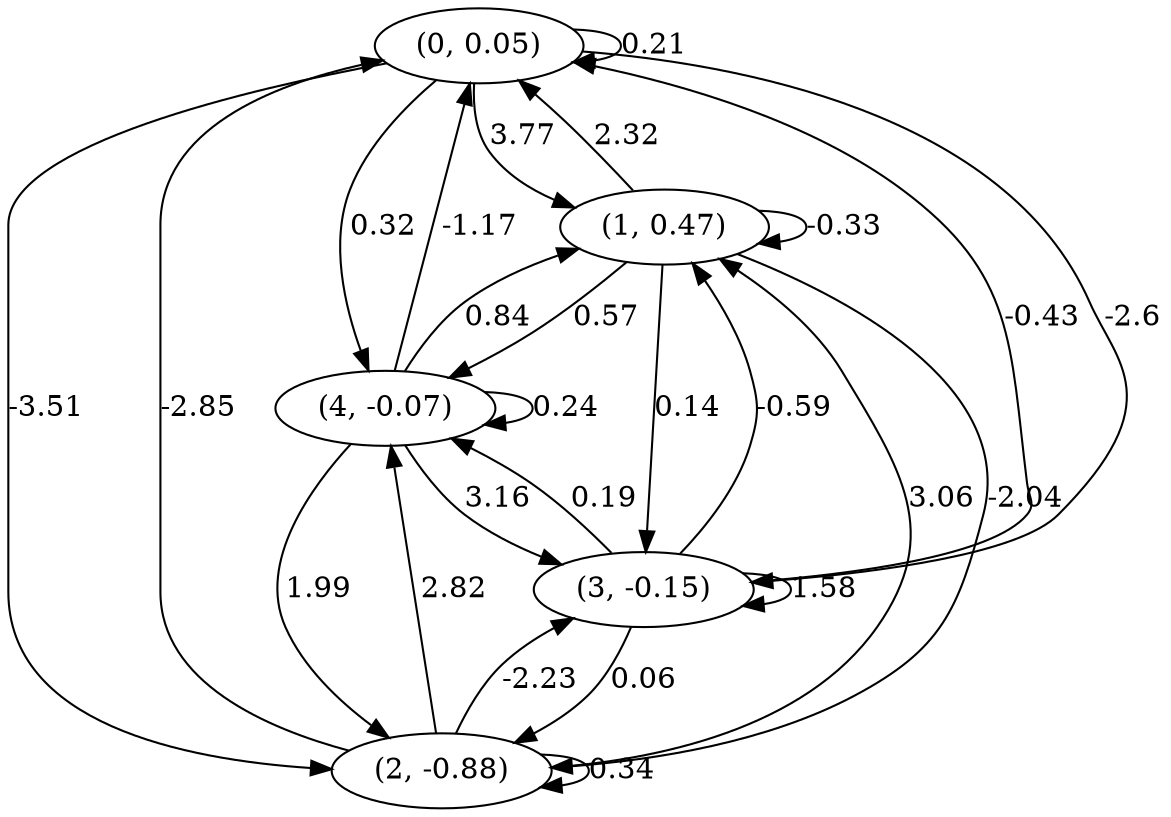 digraph {
    0 [ label = "(0, 0.05)" ]
    1 [ label = "(1, 0.47)" ]
    2 [ label = "(2, -0.88)" ]
    3 [ label = "(3, -0.15)" ]
    4 [ label = "(4, -0.07)" ]
    0 -> 0 [ label = "0.21" ]
    1 -> 1 [ label = "-0.33" ]
    2 -> 2 [ label = "0.34" ]
    3 -> 3 [ label = "1.58" ]
    4 -> 4 [ label = "0.24" ]
    1 -> 0 [ label = "2.32" ]
    2 -> 0 [ label = "-2.85" ]
    3 -> 0 [ label = "-0.43" ]
    4 -> 0 [ label = "-1.17" ]
    0 -> 1 [ label = "3.77" ]
    2 -> 1 [ label = "3.06" ]
    3 -> 1 [ label = "-0.59" ]
    4 -> 1 [ label = "0.84" ]
    0 -> 2 [ label = "-3.51" ]
    1 -> 2 [ label = "-2.04" ]
    3 -> 2 [ label = "0.06" ]
    4 -> 2 [ label = "1.99" ]
    0 -> 3 [ label = "-2.6" ]
    1 -> 3 [ label = "0.14" ]
    2 -> 3 [ label = "-2.23" ]
    4 -> 3 [ label = "3.16" ]
    0 -> 4 [ label = "0.32" ]
    1 -> 4 [ label = "0.57" ]
    2 -> 4 [ label = "2.82" ]
    3 -> 4 [ label = "0.19" ]
}

